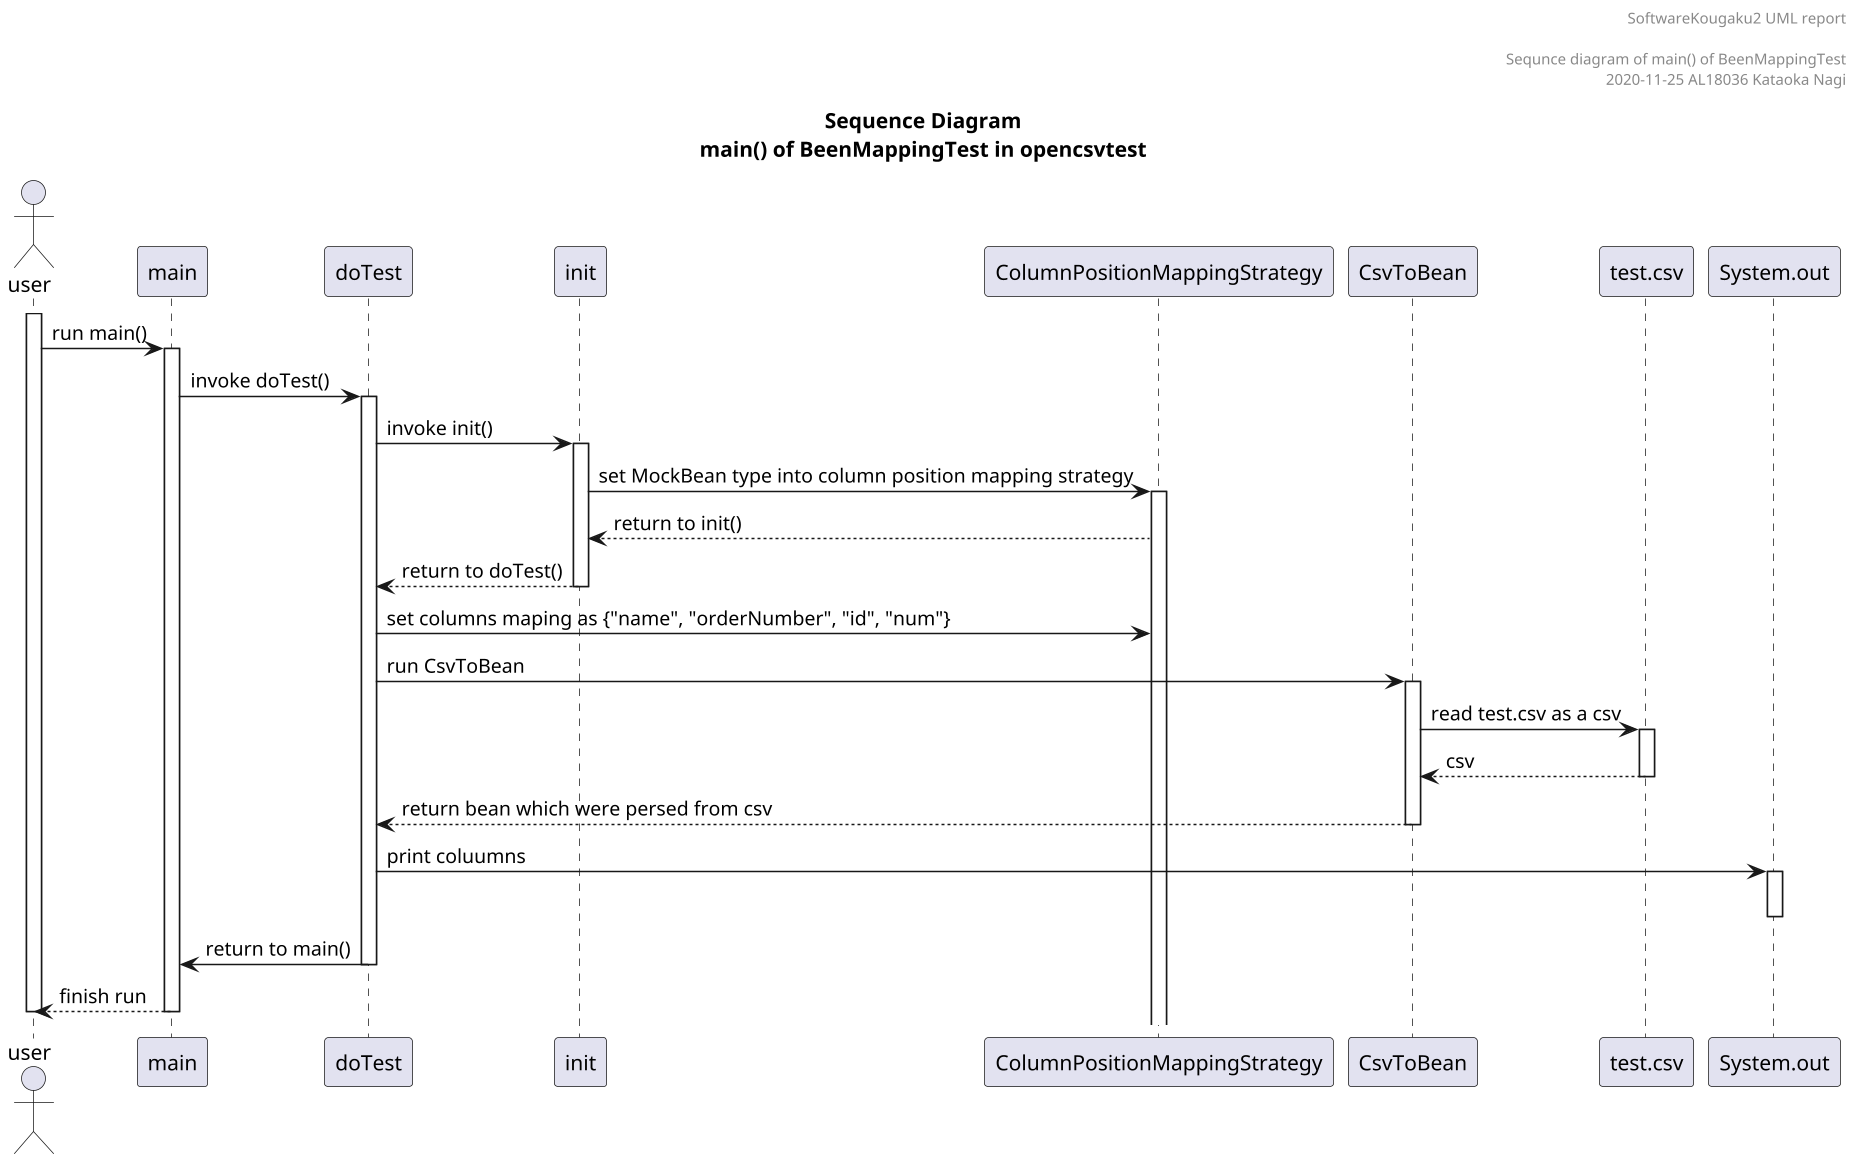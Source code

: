 ' @file   class_diagram.pu
' @auther AL18036 Kataoka Nagi
' @note   ソフトウェア工学2 UMLレポート
' @note   opencsvtest BeanMappingTestクラス mainメソッド シーケンス図
' @note   java -jar plantuml.jar -graphvizdot C:\Graphviz\bin\dot.exe .\class_diagram.pu
' @see    https://qiita.com/opengl-8080/items/98c510b8ca060bdd2ea3

@startuml
scale 1.5
skinparam DefaultFontName メイリオ
' 可視性の変更
skinparam classAttributeIconSize 0

header 
SoftwareKougaku2 UML report

Sequnce diagram of main() of BeenMappingTest
2020-11-25 AL18036 Kataoka Nagi
end header

title
**Sequence Diagram**
main() of BeenMappingTest in opencsvtest
end title

actor user
participant main
participant doTest
participant init
participant ColumnPositionMappingStrategy
participant CsvToBean
participant test.csv
participant System.out

activate user

user -> main: run main()
activate main

main -> doTest: invoke doTest()
activate doTest

doTest -> init: invoke init()
activate init

init -> ColumnPositionMappingStrategy: set MockBean type into column position mapping strategy 
activate ColumnPositionMappingStrategy

init <-- ColumnPositionMappingStrategy: return to init()

doTest <-- init: return to doTest()
deactivate init

doTest -> ColumnPositionMappingStrategy: set columns maping as {"name", "orderNumber", "id", "num"}

doTest -> CsvToBean: run CsvToBean
activate CsvToBean

CsvToBean -> test.csv: read test.csv as a csv
activate test.csv

CsvToBean <-- test.csv: csv
deactivate test.csv

doTest <-- CsvToBean: return bean which were persed from csv
deactivate CsvToBean

doTest -> System.out: print coluumns
activate System.out
deactivate System.out

main <- doTest: return to main()
deactivate doTest

user <-- main: finish run
deactivate main
deactivate user

' deactivate test.csv
' deactivate System.out








' actor Actor
' boundary Boundary
' control Control
' entity Entity
' database Database
' collections Collections

' participant hoge
' participant fuga
' participant piyo

' ' numbering
' autonumber 3

' hoge -> fuga: foo
' fuga --> hoge: bar

' autonumber 2 3

' fuga ->> piyo: a
' piyo -> piyo: b

' autonumber stop

' piyo -> piyo: c

' ' start
' autonumber resume

' piyo -> piyo: d

@enduml